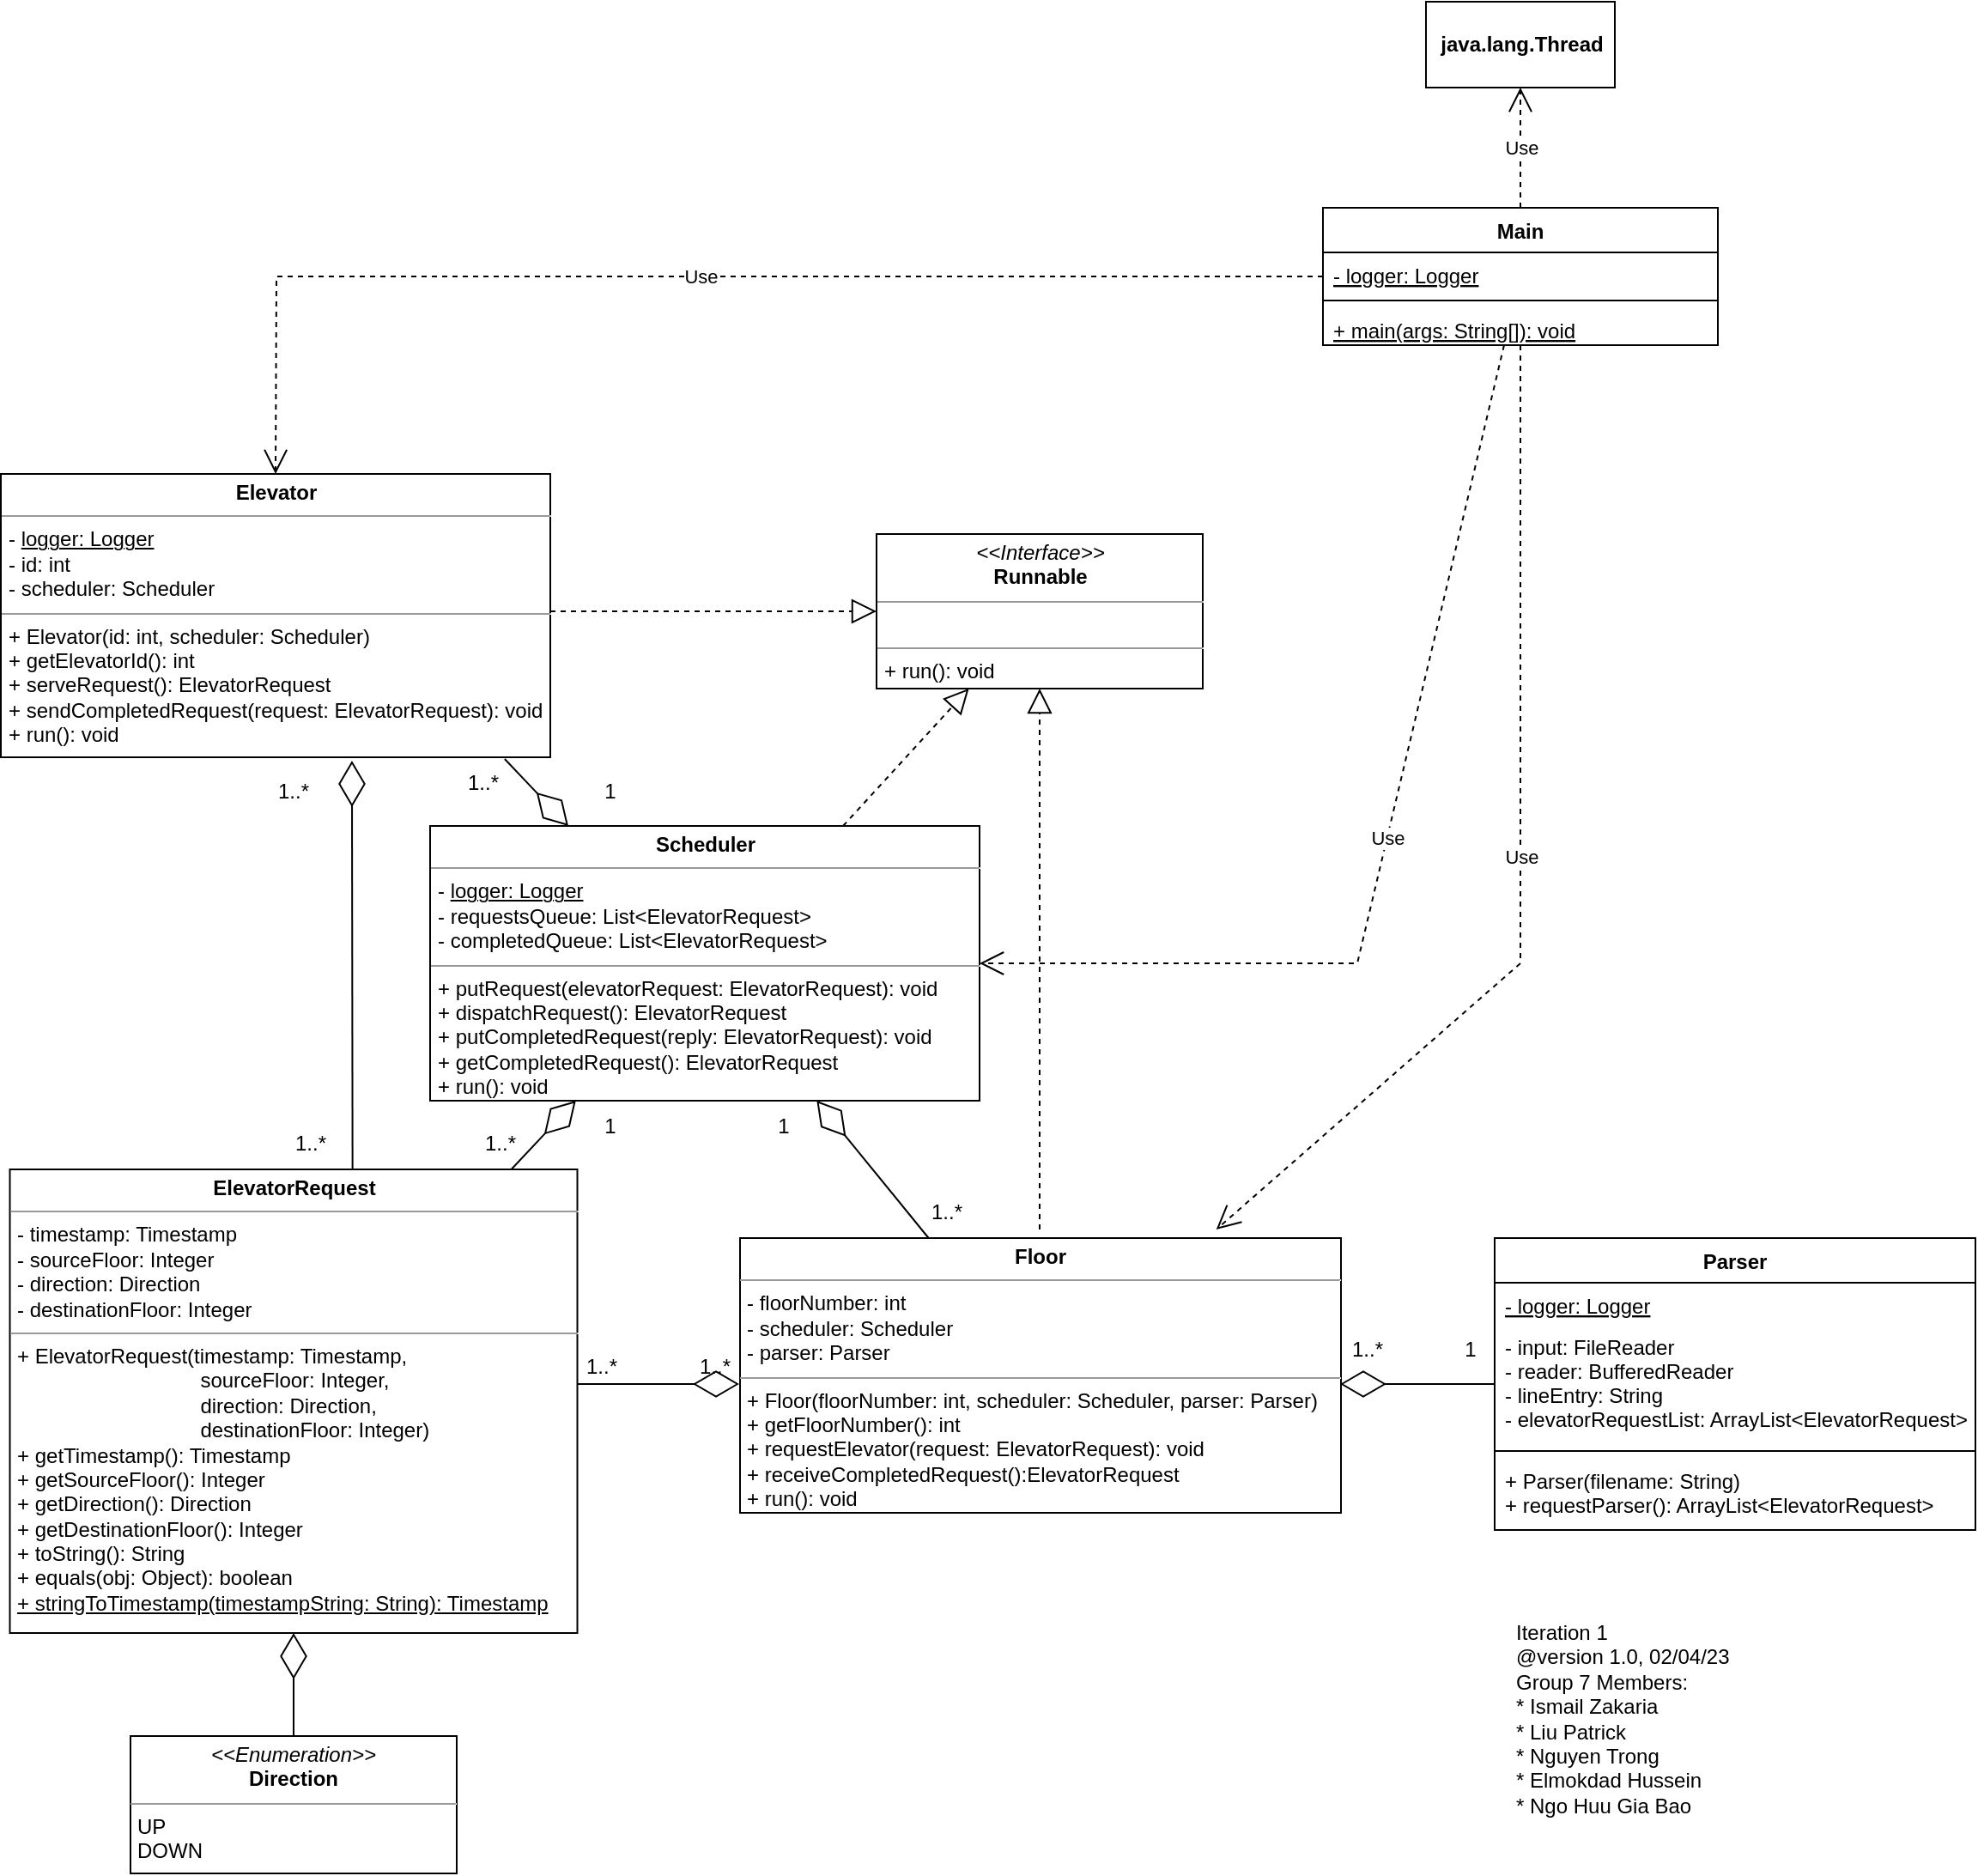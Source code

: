 <mxfile version="20.8.16" type="device" pages="2"><diagram id="YXEVli0e28oH-8bu8_-o" name="class"><mxGraphModel dx="2074" dy="731" grid="1" gridSize="10" guides="1" tooltips="1" connect="1" arrows="1" fold="1" page="0" pageScale="1" pageWidth="850" pageHeight="1100" math="0" shadow="0"><root><mxCell id="0"/><mxCell id="1" parent="0"/><mxCell id="U2eEWs8QhA_yqJTDj6BK-32" value="" style="endArrow=block;dashed=1;endFill=0;endSize=12;html=1;rounded=0;" parent="1" target="dcQpZE6sQQkrum1qCxm6-1" edge="1"><mxGeometry width="160" relative="1" as="geometry"><mxPoint x="129.5" y="375" as="sourcePoint"/><mxPoint x="246.019" y="344" as="targetPoint"/></mxGeometry></mxCell><mxCell id="dcQpZE6sQQkrum1qCxm6-1" value="&lt;p style=&quot;margin:0px;margin-top:4px;text-align:center;&quot;&gt;&lt;i&gt;&amp;lt;&amp;lt;Interface&amp;gt;&amp;gt;&lt;/i&gt;&lt;br&gt;&lt;b&gt;Runnable&lt;/b&gt;&lt;/p&gt;&lt;hr size=&quot;1&quot;&gt;&lt;p style=&quot;margin:0px;margin-left:4px;&quot;&gt;&lt;br&gt;&lt;/p&gt;&lt;hr size=&quot;1&quot;&gt;&lt;p style=&quot;margin:0px;margin-left:4px;&quot;&gt;+ run(): void&lt;/p&gt;" style="verticalAlign=top;align=left;overflow=fill;fontSize=12;fontFamily=Helvetica;html=1;" parent="1" vertex="1"><mxGeometry x="319.5" y="330" width="190" height="90" as="geometry"/></mxCell><mxCell id="dcQpZE6sQQkrum1qCxm6-2" value="Main" style="swimlane;fontStyle=1;align=center;verticalAlign=top;childLayout=stackLayout;horizontal=1;startSize=26;horizontalStack=0;resizeParent=1;resizeParentMax=0;resizeLast=0;collapsible=1;marginBottom=0;" parent="1" vertex="1"><mxGeometry x="579.5" y="140" width="230" height="80" as="geometry"/></mxCell><mxCell id="dcQpZE6sQQkrum1qCxm6-3" value="- logger: Logger" style="text;strokeColor=none;fillColor=none;align=left;verticalAlign=top;spacingLeft=4;spacingRight=4;overflow=hidden;rotatable=0;points=[[0,0.5],[1,0.5]];portConstraint=eastwest;fontStyle=4" parent="dcQpZE6sQQkrum1qCxm6-2" vertex="1"><mxGeometry y="26" width="230" height="24" as="geometry"/></mxCell><mxCell id="dcQpZE6sQQkrum1qCxm6-5" value="" style="line;strokeWidth=1;fillColor=none;align=left;verticalAlign=middle;spacingTop=-1;spacingLeft=3;spacingRight=3;rotatable=0;labelPosition=right;points=[];portConstraint=eastwest;strokeColor=inherit;" parent="dcQpZE6sQQkrum1qCxm6-2" vertex="1"><mxGeometry y="50" width="230" height="8" as="geometry"/></mxCell><mxCell id="dcQpZE6sQQkrum1qCxm6-6" value="+ main(args: String[]): void" style="text;strokeColor=none;fillColor=none;align=left;verticalAlign=top;spacingLeft=4;spacingRight=4;overflow=hidden;rotatable=0;points=[[0,0.5],[1,0.5]];portConstraint=eastwest;fontStyle=4" parent="dcQpZE6sQQkrum1qCxm6-2" vertex="1"><mxGeometry y="58" width="230" height="22" as="geometry"/></mxCell><mxCell id="dcQpZE6sQQkrum1qCxm6-7" value="&lt;p style=&quot;margin:0px;margin-top:4px;text-align:center;&quot;&gt;&lt;i&gt;&amp;lt;&amp;lt;Enumeration&amp;gt;&amp;gt;&lt;/i&gt;&lt;br&gt;&lt;b&gt;Direction&lt;/b&gt;&lt;/p&gt;&lt;hr size=&quot;1&quot;&gt;&lt;p style=&quot;margin:0px;margin-left:4px;&quot;&gt;UP&lt;/p&gt;&lt;p style=&quot;margin:0px;margin-left:4px;&quot;&gt;DOWN&lt;/p&gt;" style="verticalAlign=top;align=left;overflow=fill;fontSize=12;fontFamily=Helvetica;html=1;" parent="1" vertex="1"><mxGeometry x="-115" y="1030" width="190" height="80" as="geometry"/></mxCell><mxCell id="dcQpZE6sQQkrum1qCxm6-32" value="" style="endArrow=block;dashed=1;endFill=0;endSize=12;html=1;rounded=0;" parent="1" target="dcQpZE6sQQkrum1qCxm6-1" edge="1"><mxGeometry width="160" relative="1" as="geometry"><mxPoint x="414.5" y="735" as="sourcePoint"/><mxPoint x="273.409" y="370" as="targetPoint"/></mxGeometry></mxCell><mxCell id="dcQpZE6sQQkrum1qCxm6-33" value="Parser" style="swimlane;fontStyle=1;align=center;verticalAlign=top;childLayout=stackLayout;horizontal=1;startSize=26;horizontalStack=0;resizeParent=1;resizeParentMax=0;resizeLast=0;collapsible=1;marginBottom=0;" parent="1" vertex="1"><mxGeometry x="679.5" y="740" width="280" height="170" as="geometry"/></mxCell><mxCell id="dcQpZE6sQQkrum1qCxm6-34" value="- logger: Logger" style="text;strokeColor=none;fillColor=none;align=left;verticalAlign=top;spacingLeft=4;spacingRight=4;overflow=hidden;rotatable=0;points=[[0,0.5],[1,0.5]];portConstraint=eastwest;fontStyle=4" parent="dcQpZE6sQQkrum1qCxm6-33" vertex="1"><mxGeometry y="26" width="280" height="24" as="geometry"/></mxCell><mxCell id="dcQpZE6sQQkrum1qCxm6-35" value="- input: FileReader&#10;- reader: BufferedReader&#10;- lineEntry: String&#10;- elevatorRequestList: ArrayList&lt;ElevatorRequest&gt;" style="text;strokeColor=none;fillColor=none;align=left;verticalAlign=top;spacingLeft=4;spacingRight=4;overflow=hidden;rotatable=0;points=[[0,0.5],[1,0.5]];portConstraint=eastwest;" parent="dcQpZE6sQQkrum1qCxm6-33" vertex="1"><mxGeometry y="50" width="280" height="70" as="geometry"/></mxCell><mxCell id="dcQpZE6sQQkrum1qCxm6-36" value="" style="line;strokeWidth=1;fillColor=none;align=left;verticalAlign=middle;spacingTop=-1;spacingLeft=3;spacingRight=3;rotatable=0;labelPosition=right;points=[];portConstraint=eastwest;strokeColor=inherit;" parent="dcQpZE6sQQkrum1qCxm6-33" vertex="1"><mxGeometry y="120" width="280" height="8" as="geometry"/></mxCell><mxCell id="dcQpZE6sQQkrum1qCxm6-37" value="+ Parser(filename: String)&#10;+ requestParser(): ArrayList&lt;ElevatorRequest&gt;" style="text;strokeColor=none;fillColor=none;align=left;verticalAlign=top;spacingLeft=4;spacingRight=4;overflow=hidden;rotatable=0;points=[[0,0.5],[1,0.5]];portConstraint=eastwest;" parent="dcQpZE6sQQkrum1qCxm6-33" vertex="1"><mxGeometry y="128" width="280" height="42" as="geometry"/></mxCell><mxCell id="dcQpZE6sQQkrum1qCxm6-43" value="" style="endArrow=block;dashed=1;endFill=0;endSize=12;html=1;rounded=0;" parent="1" target="dcQpZE6sQQkrum1qCxm6-1" edge="1"><mxGeometry width="160" relative="1" as="geometry"><mxPoint x="300" y="500" as="sourcePoint"/><mxPoint x="303.071" y="370" as="targetPoint"/></mxGeometry></mxCell><mxCell id="dcQpZE6sQQkrum1qCxm6-53" value="" style="endArrow=diamondThin;endFill=0;endSize=24;html=1;rounded=0;entryX=0.639;entryY=1.012;entryDx=0;entryDy=0;entryPerimeter=0;" parent="1" target="Yj3rdg1eg4F_PD42RBEX-6" edge="1"><mxGeometry width="160" relative="1" as="geometry"><mxPoint x="14.321" y="700" as="sourcePoint"/><mxPoint x="14.5" y="465" as="targetPoint"/></mxGeometry></mxCell><mxCell id="dcQpZE6sQQkrum1qCxm6-56" value="&lt;b&gt;java.lang.Thread&lt;/b&gt;" style="html=1;" parent="1" vertex="1"><mxGeometry x="639.5" y="20" width="110" height="50" as="geometry"/></mxCell><mxCell id="dcQpZE6sQQkrum1qCxm6-57" value="Use" style="endArrow=open;endSize=12;dashed=1;html=1;rounded=0;" parent="1" source="dcQpZE6sQQkrum1qCxm6-2" target="dcQpZE6sQQkrum1qCxm6-56" edge="1"><mxGeometry width="160" relative="1" as="geometry"><mxPoint x="939.5" y="-86" as="sourcePoint"/><mxPoint x="1099.5" y="-86" as="targetPoint"/></mxGeometry></mxCell><mxCell id="dcQpZE6sQQkrum1qCxm6-61" value="Use" style="endArrow=open;endSize=12;dashed=1;html=1;rounded=0;entryX=0.5;entryY=0;entryDx=0;entryDy=0;" parent="1" source="dcQpZE6sQQkrum1qCxm6-2" target="Yj3rdg1eg4F_PD42RBEX-6" edge="1"><mxGeometry width="160" relative="1" as="geometry"><mxPoint x="374.5" y="100" as="sourcePoint"/><mxPoint x="14.5" y="285" as="targetPoint"/><Array as="points"><mxPoint x="-30" y="180"/></Array></mxGeometry></mxCell><mxCell id="dcQpZE6sQQkrum1qCxm6-62" value="" style="endArrow=diamondThin;endFill=0;endSize=24;html=1;rounded=0;" parent="1" source="dcQpZE6sQQkrum1qCxm6-33" edge="1"><mxGeometry width="160" relative="1" as="geometry"><mxPoint x="829.5" y="671" as="sourcePoint"/><mxPoint x="589.5" y="825" as="targetPoint"/></mxGeometry></mxCell><mxCell id="dcQpZE6sQQkrum1qCxm6-63" value="" style="endArrow=diamondThin;endFill=0;endSize=24;html=1;rounded=0;exitX=0.917;exitY=1.006;exitDx=0;exitDy=0;exitPerimeter=0;" parent="1" source="Yj3rdg1eg4F_PD42RBEX-6" edge="1"><mxGeometry width="160" relative="1" as="geometry"><mxPoint x="104.86" y="465" as="sourcePoint"/><mxPoint x="140" y="500" as="targetPoint"/></mxGeometry></mxCell><mxCell id="dcQpZE6sQQkrum1qCxm6-64" value="" style="endArrow=diamondThin;endFill=0;endSize=24;html=1;rounded=0;" parent="1" target="Yj3rdg1eg4F_PD42RBEX-5" edge="1" source="Yj3rdg1eg4F_PD42RBEX-7"><mxGeometry width="160" relative="1" as="geometry"><mxPoint x="116.655" y="700" as="sourcePoint"/><mxPoint x="164.5" y="650" as="targetPoint"/></mxGeometry></mxCell><mxCell id="dcQpZE6sQQkrum1qCxm6-65" value="" style="endArrow=diamondThin;endFill=0;endSize=24;html=1;rounded=0;" parent="1" target="Yj3rdg1eg4F_PD42RBEX-5" edge="1" source="Yj3rdg1eg4F_PD42RBEX-9"><mxGeometry width="160" relative="1" as="geometry"><mxPoint x="359.516" y="735" as="sourcePoint"/><mxPoint x="278.786" y="650" as="targetPoint"/></mxGeometry></mxCell><mxCell id="dcQpZE6sQQkrum1qCxm6-66" value="" style="endArrow=diamondThin;endFill=0;endSize=24;html=1;rounded=0;" parent="1" edge="1"><mxGeometry width="160" relative="1" as="geometry"><mxPoint x="144" y="825" as="sourcePoint"/><mxPoint x="239.5" y="825" as="targetPoint"/></mxGeometry></mxCell><mxCell id="dcQpZE6sQQkrum1qCxm6-67" value="Use" style="endArrow=open;endSize=12;dashed=1;html=1;rounded=0;" parent="1" source="dcQpZE6sQQkrum1qCxm6-2" edge="1"><mxGeometry width="160" relative="1" as="geometry"><mxPoint x="317.357" y="180" as="sourcePoint"/><mxPoint x="379.5" y="580" as="targetPoint"/><Array as="points"><mxPoint x="599.5" y="580"/></Array></mxGeometry></mxCell><mxCell id="dcQpZE6sQQkrum1qCxm6-68" value="Use" style="endArrow=open;endSize=12;dashed=1;html=1;rounded=0;" parent="1" source="dcQpZE6sQQkrum1qCxm6-2" edge="1"><mxGeometry width="160" relative="1" as="geometry"><mxPoint x="362.056" y="180" as="sourcePoint"/><mxPoint x="517.357" y="735" as="targetPoint"/><Array as="points"><mxPoint x="694.5" y="580"/></Array></mxGeometry></mxCell><mxCell id="o212D1IAa-O0vHywyUXv-2" value="1..*" style="text;html=1;strokeColor=none;fillColor=none;align=center;verticalAlign=middle;whiteSpace=wrap;rounded=0;" parent="1" vertex="1"><mxGeometry x="-50" y="465" width="60" height="30" as="geometry"/></mxCell><mxCell id="o212D1IAa-O0vHywyUXv-3" value="1..*" style="text;html=1;strokeColor=none;fillColor=none;align=center;verticalAlign=middle;whiteSpace=wrap;rounded=0;" parent="1" vertex="1"><mxGeometry x="-40" y="670" width="60" height="30" as="geometry"/></mxCell><mxCell id="o212D1IAa-O0vHywyUXv-4" value="1..*" style="text;html=1;align=center;verticalAlign=middle;resizable=0;points=[];autosize=1;strokeColor=none;fillColor=none;" parent="1" vertex="1"><mxGeometry x="139" y="800" width="40" height="30" as="geometry"/></mxCell><mxCell id="o212D1IAa-O0vHywyUXv-5" value="1..*" style="text;html=1;align=center;verticalAlign=middle;resizable=0;points=[];autosize=1;strokeColor=none;fillColor=none;" parent="1" vertex="1"><mxGeometry x="204.5" y="800" width="40" height="30" as="geometry"/></mxCell><mxCell id="o212D1IAa-O0vHywyUXv-6" value="1..*" style="text;html=1;align=center;verticalAlign=middle;resizable=0;points=[];autosize=1;strokeColor=none;fillColor=none;" parent="1" vertex="1"><mxGeometry x="584.5" y="790" width="40" height="30" as="geometry"/></mxCell><mxCell id="o212D1IAa-O0vHywyUXv-7" value="1" style="text;html=1;align=center;verticalAlign=middle;resizable=0;points=[];autosize=1;strokeColor=none;fillColor=none;" parent="1" vertex="1"><mxGeometry x="649.5" y="790" width="30" height="30" as="geometry"/></mxCell><mxCell id="o212D1IAa-O0vHywyUXv-8" value="1" style="text;html=1;align=center;verticalAlign=middle;resizable=0;points=[];autosize=1;strokeColor=none;fillColor=none;" parent="1" vertex="1"><mxGeometry x="149" y="660" width="30" height="30" as="geometry"/></mxCell><mxCell id="o212D1IAa-O0vHywyUXv-9" value="1" style="text;html=1;align=center;verticalAlign=middle;resizable=0;points=[];autosize=1;strokeColor=none;fillColor=none;" parent="1" vertex="1"><mxGeometry x="250" y="660" width="30" height="30" as="geometry"/></mxCell><mxCell id="o212D1IAa-O0vHywyUXv-10" value="1" style="text;html=1;align=center;verticalAlign=middle;resizable=0;points=[];autosize=1;strokeColor=none;fillColor=none;" parent="1" vertex="1"><mxGeometry x="149" y="465" width="30" height="30" as="geometry"/></mxCell><mxCell id="o212D1IAa-O0vHywyUXv-11" value="1..*" style="text;html=1;align=center;verticalAlign=middle;resizable=0;points=[];autosize=1;strokeColor=none;fillColor=none;" parent="1" vertex="1"><mxGeometry x="69.5" y="460" width="40" height="30" as="geometry"/></mxCell><mxCell id="o212D1IAa-O0vHywyUXv-12" value="1..*" style="text;html=1;align=center;verticalAlign=middle;resizable=0;points=[];autosize=1;strokeColor=none;fillColor=none;" parent="1" vertex="1"><mxGeometry x="339.5" y="710" width="40" height="30" as="geometry"/></mxCell><mxCell id="o212D1IAa-O0vHywyUXv-13" value="1..*" style="text;html=1;align=center;verticalAlign=middle;resizable=0;points=[];autosize=1;strokeColor=none;fillColor=none;" parent="1" vertex="1"><mxGeometry x="80" y="670" width="40" height="30" as="geometry"/></mxCell><mxCell id="K5tJ8FPMqbOl9YoPbmh--1" value="&lt;div&gt;Iteration 1&amp;nbsp;&lt;/div&gt;&lt;div&gt;@version 1.0, 02/04/23&lt;/div&gt;&lt;div&gt;Group 7 Members:&lt;/div&gt;&lt;div&gt;* Ismail Zakaria&lt;/div&gt;&lt;div&gt;* Liu Patrick&lt;/div&gt;&lt;div&gt;* Nguyen Trong&lt;/div&gt;&lt;div&gt;* Elmokdad Hussein&lt;/div&gt;&lt;div&gt;* Ngo Huu Gia Bao&lt;/div&gt;" style="text;html=1;strokeColor=none;fillColor=none;align=left;verticalAlign=middle;whiteSpace=wrap;rounded=0;" parent="1" vertex="1"><mxGeometry x="690" y="950" width="140" height="140" as="geometry"/></mxCell><mxCell id="Yj3rdg1eg4F_PD42RBEX-5" value="&lt;p style=&quot;margin:0px;margin-top:4px;text-align:center;&quot;&gt;&lt;b&gt;Scheduler&lt;/b&gt;&lt;br&gt;&lt;/p&gt;&lt;hr size=&quot;1&quot;&gt;&lt;p style=&quot;margin:0px;margin-left:4px;&quot;&gt;- &lt;u&gt;logger: Logger&lt;/u&gt;&lt;br&gt;&lt;/p&gt;&lt;p style=&quot;margin:0px;margin-left:4px;&quot;&gt;- requestsQueue: List&amp;lt;ElevatorRequest&amp;gt;&lt;br&gt;&lt;/p&gt;&lt;p style=&quot;margin:0px;margin-left:4px;&quot;&gt;- completedQueue: List&amp;lt;ElevatorRequest&amp;gt;&lt;br&gt;&lt;/p&gt;&lt;hr size=&quot;1&quot;&gt;&lt;p style=&quot;margin:0px;margin-left:4px;&quot;&gt;+ putRequest(elevatorRequest: ElevatorRequest): void&lt;/p&gt;&lt;p style=&quot;margin:0px;margin-left:4px;&quot;&gt;+ dispatchRequest(): ElevatorRequest&lt;/p&gt;&lt;p style=&quot;margin:0px;margin-left:4px;&quot;&gt;+ putCompletedRequest(reply: ElevatorRequest): void&lt;/p&gt;&lt;p style=&quot;margin:0px;margin-left:4px;&quot;&gt;+ getCompletedRequest(): ElevatorRequest&lt;br style=&quot;border-color: var(--border-color); padding: 0px; margin: 0px;&quot;&gt;+ run(): void&lt;br&gt;&lt;/p&gt;" style="verticalAlign=top;align=left;overflow=fill;fontSize=12;fontFamily=Helvetica;html=1;" parent="1" vertex="1"><mxGeometry x="59.5" y="500" width="320" height="160" as="geometry"/></mxCell><mxCell id="Yj3rdg1eg4F_PD42RBEX-6" value="&lt;p style=&quot;margin:0px;margin-top:4px;text-align:center;&quot;&gt;&lt;b&gt;Elevator&lt;/b&gt;&lt;br&gt;&lt;/p&gt;&lt;hr size=&quot;1&quot;&gt;&lt;p style=&quot;margin:0px;margin-left:4px;&quot;&gt;- &lt;u&gt;logger: Logger&lt;/u&gt;&lt;br&gt;&lt;/p&gt;&lt;p style=&quot;margin:0px;margin-left:4px;&quot;&gt;- id: int&lt;br style=&quot;border-color: var(--border-color); padding: 0px; margin: 0px;&quot;&gt;- scheduler: Scheduler&lt;br&gt;&lt;/p&gt;&lt;hr size=&quot;1&quot;&gt;&lt;p style=&quot;margin:0px;margin-left:4px;&quot;&gt;+ Elevator(id: int, scheduler: Scheduler)&lt;br style=&quot;border-color: var(--border-color); padding: 0px; margin: 0px;&quot;&gt;+ getElevatorId(): int&lt;br style=&quot;border-color: var(--border-color); padding: 0px; margin: 0px;&quot;&gt;+ serveRequest(): ElevatorRequest&lt;/p&gt;&lt;p style=&quot;margin:0px;margin-left:4px;&quot;&gt;+ sendCompletedRequest(request: ElevatorRequest): void&lt;br style=&quot;border-color: var(--border-color); padding: 0px; margin: 0px;&quot;&gt;+ run(): void&lt;br&gt;&lt;/p&gt;" style="verticalAlign=top;align=left;overflow=fill;fontSize=12;fontFamily=Helvetica;html=1;" parent="1" vertex="1"><mxGeometry x="-190.5" y="295" width="320" height="165" as="geometry"/></mxCell><mxCell id="Yj3rdg1eg4F_PD42RBEX-7" value="&lt;p style=&quot;margin:0px;margin-top:4px;text-align:center;&quot;&gt;&lt;b&gt;ElevatorRequest&lt;/b&gt;&lt;br&gt;&lt;/p&gt;&lt;hr size=&quot;1&quot;&gt;&lt;p style=&quot;margin:0px;margin-left:4px;&quot;&gt;- timestamp: Timestamp&lt;br style=&quot;border-color: var(--border-color); padding: 0px; margin: 0px;&quot;&gt;- sourceFloor: Integer&lt;br style=&quot;border-color: var(--border-color); padding: 0px; margin: 0px;&quot;&gt;- direction: Direction&lt;br style=&quot;border-color: var(--border-color); padding: 0px; margin: 0px;&quot;&gt;- destinationFloor: Integer&lt;br&gt;&lt;/p&gt;&lt;hr size=&quot;1&quot;&gt;&lt;p style=&quot;margin:0px;margin-left:4px;&quot;&gt;+ ElevatorRequest(timestamp: Timestamp,&lt;br style=&quot;border-color: var(--border-color); padding: 0px; margin: 0px;&quot;&gt;&amp;nbsp;&amp;nbsp;&amp;nbsp;&amp;nbsp;&amp;nbsp;&amp;nbsp;&amp;nbsp;&amp;nbsp;&amp;nbsp;&amp;nbsp;&amp;nbsp;&amp;nbsp;&amp;nbsp;&amp;nbsp;&amp;nbsp;&amp;nbsp;&amp;nbsp;&amp;nbsp;&amp;nbsp;&amp;nbsp;&amp;nbsp;&amp;nbsp;&amp;nbsp;&amp;nbsp;&amp;nbsp;&amp;nbsp;&amp;nbsp;&amp;nbsp;&amp;nbsp;&amp;nbsp;&amp;nbsp;&amp;nbsp;sourceFloor: Integer,&lt;br style=&quot;border-color: var(--border-color); padding: 0px; margin: 0px;&quot;&gt;&amp;nbsp;&amp;nbsp;&amp;nbsp;&amp;nbsp;&amp;nbsp;&amp;nbsp;&amp;nbsp;&amp;nbsp;&amp;nbsp;&amp;nbsp;&amp;nbsp;&amp;nbsp;&amp;nbsp;&amp;nbsp;&amp;nbsp;&amp;nbsp;&amp;nbsp;&amp;nbsp;&amp;nbsp;&amp;nbsp;&amp;nbsp;&amp;nbsp;&amp;nbsp;&amp;nbsp;&amp;nbsp;&amp;nbsp;&amp;nbsp;&amp;nbsp;&amp;nbsp;&amp;nbsp;&amp;nbsp;&amp;nbsp;direction: Direction,&lt;br style=&quot;border-color: var(--border-color); padding: 0px; margin: 0px;&quot;&gt;&amp;nbsp;&amp;nbsp;&amp;nbsp;&amp;nbsp;&amp;nbsp;&amp;nbsp;&amp;nbsp;&amp;nbsp;&amp;nbsp;&amp;nbsp;&amp;nbsp;&amp;nbsp;&amp;nbsp;&amp;nbsp;&amp;nbsp;&amp;nbsp;&amp;nbsp;&amp;nbsp;&amp;nbsp;&amp;nbsp;&amp;nbsp;&amp;nbsp;&amp;nbsp;&amp;nbsp;&amp;nbsp;&amp;nbsp;&amp;nbsp;&amp;nbsp;&amp;nbsp;&amp;nbsp;&amp;nbsp;&amp;nbsp;destinationFloor: Integer)&lt;br style=&quot;border-color: var(--border-color); padding: 0px; margin: 0px;&quot;&gt;+ getTimestamp(): Timestamp&lt;br style=&quot;border-color: var(--border-color); padding: 0px; margin: 0px;&quot;&gt;+ getSourceFloor(): Integer&lt;br style=&quot;border-color: var(--border-color); padding: 0px; margin: 0px;&quot;&gt;+ getDirection(): Direction&lt;br style=&quot;border-color: var(--border-color); padding: 0px; margin: 0px;&quot;&gt;+ getDestinationFloor(): Integer&lt;br style=&quot;border-color: var(--border-color); padding: 0px; margin: 0px;&quot;&gt;+ toString(): String&lt;br style=&quot;border-color: var(--border-color); padding: 0px; margin: 0px;&quot;&gt;+ equals(obj: Object): boolean&lt;/p&gt;&lt;p style=&quot;margin:0px;margin-left:4px;&quot;&gt;&lt;u&gt;+ stringToTimestamp(timestampString: String): Timestamp&lt;/u&gt;&lt;/p&gt;&lt;div style=&quot;border-color: var(--border-color); padding: 0px; margin: 0px;&quot;&gt;&lt;br style=&quot;border-color: var(--border-color); padding: 0px; margin: 0px;&quot;&gt;&lt;/div&gt;" style="verticalAlign=top;align=left;overflow=fill;fontSize=12;fontFamily=Helvetica;html=1;" parent="1" vertex="1"><mxGeometry x="-185.25" y="700" width="330.5" height="270" as="geometry"/></mxCell><mxCell id="Yj3rdg1eg4F_PD42RBEX-8" value="" style="endArrow=diamondThin;endFill=0;endSize=24;html=1;rounded=0;exitX=0.5;exitY=0;exitDx=0;exitDy=0;" parent="1" source="dcQpZE6sQQkrum1qCxm6-7" target="Yj3rdg1eg4F_PD42RBEX-7" edge="1"><mxGeometry width="160" relative="1" as="geometry"><mxPoint x="-20" y="1020" as="sourcePoint"/><mxPoint x="5.1" y="1001.52" as="targetPoint"/></mxGeometry></mxCell><mxCell id="Yj3rdg1eg4F_PD42RBEX-9" value="&lt;p style=&quot;margin:0px;margin-top:4px;text-align:center;&quot;&gt;&lt;b&gt;Floor&lt;/b&gt;&lt;br&gt;&lt;/p&gt;&lt;hr size=&quot;1&quot;&gt;&lt;p style=&quot;margin:0px;margin-left:4px;&quot;&gt;- floorNumber: int&lt;br style=&quot;border-color: var(--border-color); padding: 0px; margin: 0px;&quot;&gt;- scheduler: Scheduler&lt;br style=&quot;border-color: var(--border-color); padding: 0px; margin: 0px;&quot;&gt;- parser: Parser&lt;br&gt;&lt;/p&gt;&lt;hr size=&quot;1&quot;&gt;&lt;p style=&quot;margin:0px;margin-left:4px;&quot;&gt;+ Floor(floorNumber: int, scheduler: Scheduler, parser: Parser)&lt;br style=&quot;border-color: var(--border-color); padding: 0px; margin: 0px;&quot;&gt;+ getFloorNumber(): int&lt;br style=&quot;border-color: var(--border-color); padding: 0px; margin: 0px;&quot;&gt;+ requestElevator(request: ElevatorRequest): void&lt;/p&gt;&lt;p style=&quot;margin:0px;margin-left:4px;&quot;&gt;+ receiveCompletedRequest():ElevatorRequest&lt;br style=&quot;border-color: var(--border-color); padding: 0px; margin: 0px;&quot;&gt;+ run(): void&lt;br&gt;&lt;/p&gt;&lt;div style=&quot;border-color: var(--border-color); padding: 0px; margin: 0px;&quot;&gt;&lt;br style=&quot;border-color: var(--border-color); padding: 0px; margin: 0px;&quot;&gt;&lt;/div&gt;" style="verticalAlign=top;align=left;overflow=fill;fontSize=12;fontFamily=Helvetica;html=1;" parent="1" vertex="1"><mxGeometry x="240" y="740" width="350" height="160" as="geometry"/></mxCell></root></mxGraphModel></diagram><diagram id="ekYLKn9QTr-soQ4wL6F-" name="sequence"><mxGraphModel dx="2819" dy="860" grid="1" gridSize="10" guides="1" tooltips="1" connect="1" arrows="1" fold="1" page="1" pageScale="1" pageWidth="850" pageHeight="1100" math="0" shadow="0"><root><mxCell id="0"/><mxCell id="1" parent="0"/><mxCell id="nrrmLnYM5s9bcPXV76ms-3" value="" style="endArrow=none;dashed=1;html=1;rounded=0;" parent="1" source="nrrmLnYM5s9bcPXV76ms-4" target="gXFTrh7_guW3hKpA6Vv_-6" edge="1"><mxGeometry width="50" height="50" relative="1" as="geometry"><mxPoint x="707.5" y="195" as="sourcePoint"/><mxPoint x="707.5" y="125" as="targetPoint"/></mxGeometry></mxCell><mxCell id="nrrmLnYM5s9bcPXV76ms-4" value="" style="rounded=0;whiteSpace=wrap;html=1;" parent="1" vertex="1"><mxGeometry x="697.5" y="395" width="20" height="422" as="geometry"/></mxCell><mxCell id="nrrmLnYM5s9bcPXV76ms-5" value="" style="endArrow=none;dashed=1;html=1;rounded=0;" parent="1" source="nrrmLnYM5s9bcPXV76ms-4" edge="1"><mxGeometry width="50" height="50" relative="1" as="geometry"><mxPoint x="832.5" y="585" as="sourcePoint"/><mxPoint x="708" y="937" as="targetPoint"/></mxGeometry></mxCell><mxCell id="gXFTrh7_guW3hKpA6Vv_-3" value="" style="endArrow=none;dashed=1;html=1;rounded=0;" parent="1" source="gXFTrh7_guW3hKpA6Vv_-4" target="gXFTrh7_guW3hKpA6Vv_-7" edge="1"><mxGeometry width="50" height="50" relative="1" as="geometry"><mxPoint x="82.5" y="200" as="sourcePoint"/><mxPoint x="82.5" y="130" as="targetPoint"/></mxGeometry></mxCell><mxCell id="gXFTrh7_guW3hKpA6Vv_-4" value="" style="rounded=0;whiteSpace=wrap;html=1;" parent="1" vertex="1"><mxGeometry x="72.5" y="240" width="20" height="577" as="geometry"/></mxCell><mxCell id="gXFTrh7_guW3hKpA6Vv_-5" value="" style="endArrow=none;dashed=1;html=1;rounded=0;" parent="1" source="gXFTrh7_guW3hKpA6Vv_-4" edge="1"><mxGeometry width="50" height="50" relative="1" as="geometry"><mxPoint x="207.5" y="250" as="sourcePoint"/><mxPoint x="80" y="937" as="targetPoint"/></mxGeometry></mxCell><mxCell id="gXFTrh7_guW3hKpA6Vv_-6" value=":Scheduler" style="shape=process;whiteSpace=wrap;html=1;backgroundOutline=1;" parent="1" vertex="1"><mxGeometry x="665" y="180" width="85" height="30" as="geometry"/></mxCell><mxCell id="gXFTrh7_guW3hKpA6Vv_-7" value=":Floor" style="shape=process;whiteSpace=wrap;html=1;backgroundOutline=1;" parent="1" vertex="1"><mxGeometry x="40" y="180" width="85" height="30" as="geometry"/></mxCell><mxCell id="gXFTrh7_guW3hKpA6Vv_-8" value="" style="endArrow=none;dashed=1;html=1;rounded=0;" parent="1" source="gXFTrh7_guW3hKpA6Vv_-9" target="gXFTrh7_guW3hKpA6Vv_-10" edge="1"><mxGeometry width="50" height="50" relative="1" as="geometry"><mxPoint x="393.75" y="195" as="sourcePoint"/><mxPoint x="393.75" y="125" as="targetPoint"/></mxGeometry></mxCell><mxCell id="gXFTrh7_guW3hKpA6Vv_-9" value="" style="rounded=0;whiteSpace=wrap;html=1;" parent="1" vertex="1"><mxGeometry x="383.75" y="355" width="17.5" height="462" as="geometry"/></mxCell><mxCell id="gXFTrh7_guW3hKpA6Vv_-10" value=":Elevator" style="shape=process;whiteSpace=wrap;html=1;backgroundOutline=1;" parent="1" vertex="1"><mxGeometry x="350" y="180" width="85" height="30" as="geometry"/></mxCell><mxCell id="gXFTrh7_guW3hKpA6Vv_-11" value="" style="endArrow=none;dashed=1;html=1;rounded=0;" parent="1" source="gXFTrh7_guW3hKpA6Vv_-9" edge="1"><mxGeometry width="50" height="50" relative="1" as="geometry"><mxPoint x="238.75" y="485" as="sourcePoint"/><mxPoint x="390" y="937" as="targetPoint"/></mxGeometry></mxCell><mxCell id="gXFTrh7_guW3hKpA6Vv_-12" value="" style="endArrow=none;dashed=1;html=1;rounded=0;" parent="1" source="gXFTrh7_guW3hKpA6Vv_-13" target="gXFTrh7_guW3hKpA6Vv_-16" edge="1"><mxGeometry width="50" height="50" relative="1" as="geometry"><mxPoint x="262.5" y="280" as="sourcePoint"/><mxPoint x="262.5" y="210" as="targetPoint"/></mxGeometry></mxCell><mxCell id="gXFTrh7_guW3hKpA6Vv_-13" value="" style="rounded=0;whiteSpace=wrap;html=1;" parent="1" vertex="1"><mxGeometry x="252.5" y="280" width="20" height="80" as="geometry"/></mxCell><mxCell id="gXFTrh7_guW3hKpA6Vv_-15" value="" style="endArrow=none;dashed=1;html=1;rounded=0;" parent="1" source="gXFTrh7_guW3hKpA6Vv_-13" edge="1"><mxGeometry width="50" height="50" relative="1" as="geometry"><mxPoint x="107.5" y="320" as="sourcePoint"/><mxPoint x="263" y="380" as="targetPoint"/></mxGeometry></mxCell><mxCell id="gXFTrh7_guW3hKpA6Vv_-16" value=":Parser" style="html=1;" parent="1" vertex="1"><mxGeometry x="220" y="180" width="85" height="30" as="geometry"/></mxCell><mxCell id="627BKw5qM1VRcYROR8d7-12" value="requestParser()" style="html=1;verticalAlign=bottom;endArrow=block;rounded=0;" parent="1" edge="1"><mxGeometry width="80" relative="1" as="geometry"><mxPoint x="92.5" y="289.8" as="sourcePoint"/><mxPoint x="250" y="290" as="targetPoint"/></mxGeometry></mxCell><mxCell id="627BKw5qM1VRcYROR8d7-20" value="return&lt;br&gt;ArrayList&amp;lt;ElevatorRequest&amp;gt;" style="html=1;verticalAlign=bottom;endArrow=open;dashed=1;endSize=8;rounded=0;" parent="1" edge="1"><mxGeometry x="0.016" relative="1" as="geometry"><mxPoint x="250" y="350" as="sourcePoint"/><mxPoint x="92.5" y="350" as="targetPoint"/><mxPoint as="offset"/></mxGeometry></mxCell><mxCell id="627BKw5qM1VRcYROR8d7-22" value="receiveCompletedRequest()" style="html=1;verticalAlign=bottom;endArrow=block;rounded=0;" parent="1" edge="1"><mxGeometry x="0.026" width="80" relative="1" as="geometry"><mxPoint x="92.5" y="507" as="sourcePoint"/><mxPoint x="690" y="507" as="targetPoint"/><mxPoint as="offset"/></mxGeometry></mxCell><mxCell id="627BKw5qM1VRcYROR8d7-30" value="putRequest(ElevatorRequest)" style="html=1;verticalAlign=bottom;endArrow=block;rounded=0;entryX=1.075;entryY=0.143;entryDx=0;entryDy=0;entryPerimeter=0;" parent="1" edge="1"><mxGeometry x="-0.346" y="60" width="80" relative="1" as="geometry"><mxPoint x="717.5" y="427.0" as="sourcePoint"/><mxPoint x="719" y="447.03" as="targetPoint"/><Array as="points"><mxPoint x="735" y="427"/><mxPoint x="735" y="447"/></Array><mxPoint as="offset"/></mxGeometry></mxCell><mxCell id="627BKw5qM1VRcYROR8d7-31" value="requestElevator(ElevatorRequest)" style="html=1;verticalAlign=bottom;endArrow=block;rounded=0;" parent="1" edge="1"><mxGeometry x="0.039" width="80" relative="1" as="geometry"><mxPoint x="92.5" y="417.26" as="sourcePoint"/><mxPoint x="690" y="417" as="targetPoint"/><mxPoint as="offset"/></mxGeometry></mxCell><mxCell id="627BKw5qM1VRcYROR8d7-38" value="par" style="shape=umlFrame;whiteSpace=wrap;html=1;" parent="1" vertex="1"><mxGeometry x="-20" y="387" width="890" height="390" as="geometry"/></mxCell><mxCell id="HscnTU7k3EfnJWa9Ig0G-1" value="return ElevatorRequest" style="html=1;verticalAlign=bottom;endArrow=open;dashed=1;endSize=8;rounded=0;" parent="1" edge="1"><mxGeometry relative="1" as="geometry"><mxPoint x="690" y="557" as="sourcePoint"/><mxPoint x="92.5" y="557.42" as="targetPoint"/></mxGeometry></mxCell><mxCell id="HscnTU7k3EfnJWa9Ig0G-2" value="return" style="html=1;verticalAlign=bottom;endArrow=open;dashed=1;endSize=8;rounded=0;" parent="1" edge="1"><mxGeometry relative="1" as="geometry"><mxPoint x="690" y="467" as="sourcePoint"/><mxPoint x="92.5" y="467" as="targetPoint"/></mxGeometry></mxCell><mxCell id="HscnTU7k3EfnJWa9Ig0G-3" value="getCompletedRequest()" style="html=1;verticalAlign=bottom;endArrow=block;rounded=0;entryX=1.075;entryY=0.143;entryDx=0;entryDy=0;entryPerimeter=0;" parent="1" edge="1"><mxGeometry x="-0.346" y="50" width="80" relative="1" as="geometry"><mxPoint x="717.5" y="524.99" as="sourcePoint"/><mxPoint x="719.0" y="545.02" as="targetPoint"/><Array as="points"><mxPoint x="735" y="524.99"/><mxPoint x="735" y="544.99"/></Array><mxPoint as="offset"/></mxGeometry></mxCell><mxCell id="HscnTU7k3EfnJWa9Ig0G-4" value="" style="endArrow=none;dashed=1;html=1;rounded=0;" parent="1" edge="1"><mxGeometry width="50" height="50" relative="1" as="geometry"><mxPoint x="870" y="585" as="sourcePoint"/><mxPoint x="-20" y="585.41" as="targetPoint"/></mxGeometry></mxCell><mxCell id="HscnTU7k3EfnJWa9Ig0G-5" value="serveRequest()" style="html=1;verticalAlign=bottom;endArrow=block;rounded=0;" parent="1" edge="1"><mxGeometry x="0.039" width="80" relative="1" as="geometry"><mxPoint x="401.25" y="607.26" as="sourcePoint"/><mxPoint x="690" y="607" as="targetPoint"/><mxPoint as="offset"/></mxGeometry></mxCell><mxCell id="HscnTU7k3EfnJWa9Ig0G-6" value="return ElevatorRequest" style="html=1;verticalAlign=bottom;endArrow=open;dashed=1;endSize=8;rounded=0;" parent="1" edge="1"><mxGeometry relative="1" as="geometry"><mxPoint x="690" y="647" as="sourcePoint"/><mxPoint x="400" y="647" as="targetPoint"/></mxGeometry></mxCell><mxCell id="HscnTU7k3EfnJWa9Ig0G-7" value="sendCompletedRequest(ElevatorRequest)" style="html=1;verticalAlign=bottom;endArrow=block;rounded=0;" parent="1" edge="1"><mxGeometry x="0.039" width="80" relative="1" as="geometry"><mxPoint x="402.5" y="687.63" as="sourcePoint"/><mxPoint x="690" y="687" as="targetPoint"/><mxPoint as="offset"/></mxGeometry></mxCell><mxCell id="HscnTU7k3EfnJWa9Ig0G-8" value="return" style="html=1;verticalAlign=bottom;endArrow=open;dashed=1;endSize=8;rounded=0;" parent="1" edge="1"><mxGeometry relative="1" as="geometry"><mxPoint x="690" y="737" as="sourcePoint"/><mxPoint x="401.25" y="737.37" as="targetPoint"/></mxGeometry></mxCell><mxCell id="HscnTU7k3EfnJWa9Ig0G-9" value="dispatchRequest()" style="html=1;verticalAlign=bottom;endArrow=block;rounded=0;entryX=1.075;entryY=0.143;entryDx=0;entryDy=0;entryPerimeter=0;" parent="1" edge="1"><mxGeometry x="-0.346" y="50" width="80" relative="1" as="geometry"><mxPoint x="717.5" y="617" as="sourcePoint"/><mxPoint x="719" y="637.03" as="targetPoint"/><Array as="points"><mxPoint x="735" y="617"/><mxPoint x="735" y="637"/></Array><mxPoint as="offset"/></mxGeometry></mxCell><mxCell id="HscnTU7k3EfnJWa9Ig0G-10" value="putCompletedRequest()" style="html=1;verticalAlign=bottom;endArrow=block;rounded=0;entryX=1.075;entryY=0.143;entryDx=0;entryDy=0;entryPerimeter=0;" parent="1" edge="1"><mxGeometry x="-0.346" y="50" width="80" relative="1" as="geometry"><mxPoint x="717.5" y="707.0" as="sourcePoint"/><mxPoint x="719" y="727.03" as="targetPoint"/><Array as="points"><mxPoint x="735" y="707"/><mxPoint x="735" y="727"/></Array><mxPoint as="offset"/></mxGeometry></mxCell><mxCell id="HscnTU7k3EfnJWa9Ig0G-11" value="&lt;div&gt;Iteration 1&amp;nbsp;&lt;/div&gt;&lt;div&gt;@version 1.0, 02/04/23&lt;/div&gt;&lt;div&gt;Group 7 Members:&lt;/div&gt;&lt;div&gt;* Ismail Zakaria&lt;/div&gt;&lt;div&gt;* Liu Patrick&lt;/div&gt;&lt;div&gt;* Nguyen Trong&lt;/div&gt;&lt;div&gt;* Elmokdad Hussein&lt;/div&gt;&lt;div&gt;* Ngo Huu Gia Bao&lt;/div&gt;" style="text;html=1;strokeColor=none;fillColor=none;align=left;verticalAlign=middle;whiteSpace=wrap;rounded=0;" parent="1" vertex="1"><mxGeometry x="690" y="950" width="140" height="140" as="geometry"/></mxCell></root></mxGraphModel></diagram></mxfile>